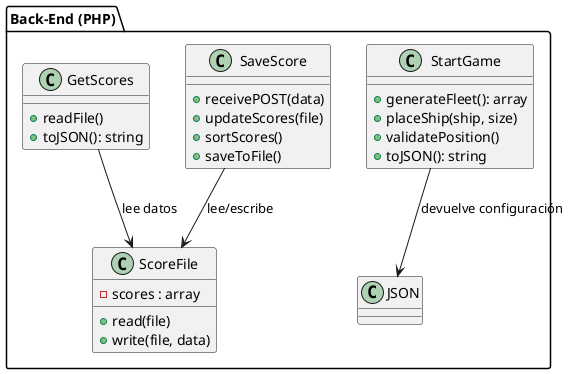 
@startuml



'==========================
'   CLASES BACK-END (PHP)
'==========================
package "Back-End (PHP)" {
    class StartGame {
        +generateFleet(): array
        +placeShip(ship, size)
        +validatePosition()
        +toJSON(): string
    }

    class SaveScore {
        +receivePOST(data)
        +updateScores(file)
        +sortScores()
        +saveToFile()
    }

    class GetScores {
        +readFile()
        +toJSON(): string
    }

    class ScoreFile {
        -scores : array
        +read(file)
        +write(file, data)
    }

    StartGame --> "JSON" : devuelve configuración
    SaveScore --> ScoreFile : lee/escribe
    GetScores --> ScoreFile : lee datos
}
@enduml
